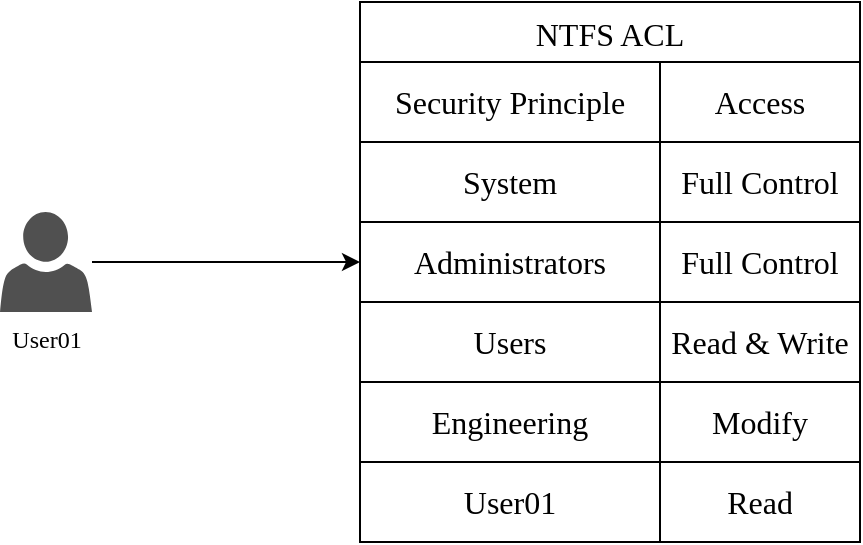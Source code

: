 <mxfile version="24.4.13" type="github">
  <diagram name="Page-1" id="2XYeUAyXAG0igFMzxz8X">
    <mxGraphModel dx="607" dy="1951" grid="1" gridSize="10" guides="1" tooltips="1" connect="1" arrows="1" fold="1" page="1" pageScale="1" pageWidth="850" pageHeight="1100" math="0" shadow="0">
      <root>
        <mxCell id="0" />
        <mxCell id="1" parent="0" />
        <mxCell id="vPBYpeyIXDe6Q4qOI_Aq-24" style="edgeStyle=orthogonalEdgeStyle;rounded=0;orthogonalLoop=1;jettySize=auto;html=1;entryX=0;entryY=0.5;entryDx=0;entryDy=0;fontFamily=Jetbrains Mono;" edge="1" parent="1" source="vPBYpeyIXDe6Q4qOI_Aq-1" target="vPBYpeyIXDe6Q4qOI_Aq-11">
          <mxGeometry relative="1" as="geometry" />
        </mxCell>
        <mxCell id="vPBYpeyIXDe6Q4qOI_Aq-1" value="User01" style="sketch=0;pointerEvents=1;shadow=0;dashed=0;html=1;strokeColor=none;fillColor=#505050;labelPosition=center;verticalLabelPosition=bottom;verticalAlign=top;outlineConnect=0;align=center;shape=mxgraph.office.users.user;fontFamily=Jetbrains Mono;" vertex="1" parent="1">
          <mxGeometry x="130" y="425" width="46" height="50" as="geometry" />
        </mxCell>
        <mxCell id="vPBYpeyIXDe6Q4qOI_Aq-2" value="NTFS ACL" style="shape=table;startSize=30;container=1;collapsible=0;childLayout=tableLayout;strokeColor=default;fontSize=16;fontFamily=Jetbrains Mono;" vertex="1" parent="1">
          <mxGeometry x="310" y="320" width="250" height="270" as="geometry" />
        </mxCell>
        <mxCell id="vPBYpeyIXDe6Q4qOI_Aq-3" value="" style="shape=tableRow;horizontal=0;startSize=0;swimlaneHead=0;swimlaneBody=0;strokeColor=inherit;top=0;left=0;bottom=0;right=0;collapsible=0;dropTarget=0;fillColor=none;points=[[0,0.5],[1,0.5]];portConstraint=eastwest;fontSize=16;fontFamily=Jetbrains Mono;" vertex="1" parent="vPBYpeyIXDe6Q4qOI_Aq-2">
          <mxGeometry y="30" width="250" height="40" as="geometry" />
        </mxCell>
        <mxCell id="vPBYpeyIXDe6Q4qOI_Aq-4" value="Security Principle" style="shape=partialRectangle;html=1;whiteSpace=wrap;connectable=0;strokeColor=inherit;overflow=hidden;fillColor=none;top=0;left=0;bottom=0;right=0;pointerEvents=1;fontSize=16;fontFamily=Jetbrains Mono;" vertex="1" parent="vPBYpeyIXDe6Q4qOI_Aq-3">
          <mxGeometry width="150" height="40" as="geometry">
            <mxRectangle width="150" height="40" as="alternateBounds" />
          </mxGeometry>
        </mxCell>
        <mxCell id="vPBYpeyIXDe6Q4qOI_Aq-5" value="Access" style="shape=partialRectangle;html=1;whiteSpace=wrap;connectable=0;strokeColor=inherit;overflow=hidden;fillColor=none;top=0;left=0;bottom=0;right=0;pointerEvents=1;fontSize=16;fontFamily=Jetbrains Mono;" vertex="1" parent="vPBYpeyIXDe6Q4qOI_Aq-3">
          <mxGeometry x="150" width="100" height="40" as="geometry">
            <mxRectangle width="100" height="40" as="alternateBounds" />
          </mxGeometry>
        </mxCell>
        <mxCell id="vPBYpeyIXDe6Q4qOI_Aq-7" value="" style="shape=tableRow;horizontal=0;startSize=0;swimlaneHead=0;swimlaneBody=0;strokeColor=inherit;top=0;left=0;bottom=0;right=0;collapsible=0;dropTarget=0;fillColor=none;points=[[0,0.5],[1,0.5]];portConstraint=eastwest;fontSize=16;fontFamily=Jetbrains Mono;" vertex="1" parent="vPBYpeyIXDe6Q4qOI_Aq-2">
          <mxGeometry y="70" width="250" height="40" as="geometry" />
        </mxCell>
        <mxCell id="vPBYpeyIXDe6Q4qOI_Aq-8" value="System" style="shape=partialRectangle;html=1;whiteSpace=wrap;connectable=0;strokeColor=inherit;overflow=hidden;fillColor=none;top=0;left=0;bottom=0;right=0;pointerEvents=1;fontSize=16;fontFamily=Jetbrains Mono;" vertex="1" parent="vPBYpeyIXDe6Q4qOI_Aq-7">
          <mxGeometry width="150" height="40" as="geometry">
            <mxRectangle width="150" height="40" as="alternateBounds" />
          </mxGeometry>
        </mxCell>
        <mxCell id="vPBYpeyIXDe6Q4qOI_Aq-9" value="Full Control" style="shape=partialRectangle;html=1;whiteSpace=wrap;connectable=0;strokeColor=inherit;overflow=hidden;fillColor=none;top=0;left=0;bottom=0;right=0;pointerEvents=1;fontSize=16;fontFamily=Jetbrains Mono;" vertex="1" parent="vPBYpeyIXDe6Q4qOI_Aq-7">
          <mxGeometry x="150" width="100" height="40" as="geometry">
            <mxRectangle width="100" height="40" as="alternateBounds" />
          </mxGeometry>
        </mxCell>
        <mxCell id="vPBYpeyIXDe6Q4qOI_Aq-11" value="" style="shape=tableRow;horizontal=0;startSize=0;swimlaneHead=0;swimlaneBody=0;strokeColor=inherit;top=0;left=0;bottom=0;right=0;collapsible=0;dropTarget=0;fillColor=none;points=[[0,0.5],[1,0.5]];portConstraint=eastwest;fontSize=16;fontFamily=Jetbrains Mono;" vertex="1" parent="vPBYpeyIXDe6Q4qOI_Aq-2">
          <mxGeometry y="110" width="250" height="40" as="geometry" />
        </mxCell>
        <mxCell id="vPBYpeyIXDe6Q4qOI_Aq-12" value="Administrators" style="shape=partialRectangle;html=1;whiteSpace=wrap;connectable=0;strokeColor=inherit;overflow=hidden;fillColor=none;top=0;left=0;bottom=0;right=0;pointerEvents=1;fontSize=16;fontFamily=Jetbrains Mono;" vertex="1" parent="vPBYpeyIXDe6Q4qOI_Aq-11">
          <mxGeometry width="150" height="40" as="geometry">
            <mxRectangle width="150" height="40" as="alternateBounds" />
          </mxGeometry>
        </mxCell>
        <mxCell id="vPBYpeyIXDe6Q4qOI_Aq-13" value="Full Control" style="shape=partialRectangle;html=1;whiteSpace=wrap;connectable=0;strokeColor=inherit;overflow=hidden;fillColor=none;top=0;left=0;bottom=0;right=0;pointerEvents=1;fontSize=16;fontFamily=Jetbrains Mono;" vertex="1" parent="vPBYpeyIXDe6Q4qOI_Aq-11">
          <mxGeometry x="150" width="100" height="40" as="geometry">
            <mxRectangle width="100" height="40" as="alternateBounds" />
          </mxGeometry>
        </mxCell>
        <mxCell id="vPBYpeyIXDe6Q4qOI_Aq-15" style="shape=tableRow;horizontal=0;startSize=0;swimlaneHead=0;swimlaneBody=0;strokeColor=inherit;top=0;left=0;bottom=0;right=0;collapsible=0;dropTarget=0;fillColor=none;points=[[0,0.5],[1,0.5]];portConstraint=eastwest;fontSize=16;fontFamily=Jetbrains Mono;" vertex="1" parent="vPBYpeyIXDe6Q4qOI_Aq-2">
          <mxGeometry y="150" width="250" height="40" as="geometry" />
        </mxCell>
        <mxCell id="vPBYpeyIXDe6Q4qOI_Aq-16" value="Users" style="shape=partialRectangle;html=1;whiteSpace=wrap;connectable=0;strokeColor=inherit;overflow=hidden;fillColor=none;top=0;left=0;bottom=0;right=0;pointerEvents=1;fontSize=16;fontFamily=Jetbrains Mono;" vertex="1" parent="vPBYpeyIXDe6Q4qOI_Aq-15">
          <mxGeometry width="150" height="40" as="geometry">
            <mxRectangle width="150" height="40" as="alternateBounds" />
          </mxGeometry>
        </mxCell>
        <mxCell id="vPBYpeyIXDe6Q4qOI_Aq-17" value="Read &amp;amp; Write" style="shape=partialRectangle;html=1;whiteSpace=wrap;connectable=0;strokeColor=inherit;overflow=hidden;fillColor=none;top=0;left=0;bottom=0;right=0;pointerEvents=1;fontSize=16;fontFamily=Jetbrains Mono;" vertex="1" parent="vPBYpeyIXDe6Q4qOI_Aq-15">
          <mxGeometry x="150" width="100" height="40" as="geometry">
            <mxRectangle width="100" height="40" as="alternateBounds" />
          </mxGeometry>
        </mxCell>
        <mxCell id="vPBYpeyIXDe6Q4qOI_Aq-18" style="shape=tableRow;horizontal=0;startSize=0;swimlaneHead=0;swimlaneBody=0;strokeColor=inherit;top=0;left=0;bottom=0;right=0;collapsible=0;dropTarget=0;fillColor=none;points=[[0,0.5],[1,0.5]];portConstraint=eastwest;fontSize=16;fontFamily=Jetbrains Mono;" vertex="1" parent="vPBYpeyIXDe6Q4qOI_Aq-2">
          <mxGeometry y="190" width="250" height="40" as="geometry" />
        </mxCell>
        <mxCell id="vPBYpeyIXDe6Q4qOI_Aq-19" value="Engineering" style="shape=partialRectangle;html=1;whiteSpace=wrap;connectable=0;strokeColor=inherit;overflow=hidden;fillColor=none;top=0;left=0;bottom=0;right=0;pointerEvents=1;fontSize=16;fontFamily=Jetbrains Mono;" vertex="1" parent="vPBYpeyIXDe6Q4qOI_Aq-18">
          <mxGeometry width="150" height="40" as="geometry">
            <mxRectangle width="150" height="40" as="alternateBounds" />
          </mxGeometry>
        </mxCell>
        <mxCell id="vPBYpeyIXDe6Q4qOI_Aq-20" value="Modify" style="shape=partialRectangle;html=1;whiteSpace=wrap;connectable=0;strokeColor=inherit;overflow=hidden;fillColor=none;top=0;left=0;bottom=0;right=0;pointerEvents=1;fontSize=16;fontFamily=Jetbrains Mono;" vertex="1" parent="vPBYpeyIXDe6Q4qOI_Aq-18">
          <mxGeometry x="150" width="100" height="40" as="geometry">
            <mxRectangle width="100" height="40" as="alternateBounds" />
          </mxGeometry>
        </mxCell>
        <mxCell id="vPBYpeyIXDe6Q4qOI_Aq-21" style="shape=tableRow;horizontal=0;startSize=0;swimlaneHead=0;swimlaneBody=0;strokeColor=inherit;top=0;left=0;bottom=0;right=0;collapsible=0;dropTarget=0;fillColor=none;points=[[0,0.5],[1,0.5]];portConstraint=eastwest;fontSize=16;fontFamily=Jetbrains Mono;" vertex="1" parent="vPBYpeyIXDe6Q4qOI_Aq-2">
          <mxGeometry y="230" width="250" height="40" as="geometry" />
        </mxCell>
        <mxCell id="vPBYpeyIXDe6Q4qOI_Aq-22" value="User01" style="shape=partialRectangle;html=1;whiteSpace=wrap;connectable=0;strokeColor=inherit;overflow=hidden;fillColor=none;top=0;left=0;bottom=0;right=0;pointerEvents=1;fontSize=16;fontFamily=Jetbrains Mono;" vertex="1" parent="vPBYpeyIXDe6Q4qOI_Aq-21">
          <mxGeometry width="150" height="40" as="geometry">
            <mxRectangle width="150" height="40" as="alternateBounds" />
          </mxGeometry>
        </mxCell>
        <mxCell id="vPBYpeyIXDe6Q4qOI_Aq-23" value="Read" style="shape=partialRectangle;html=1;whiteSpace=wrap;connectable=0;strokeColor=inherit;overflow=hidden;fillColor=none;top=0;left=0;bottom=0;right=0;pointerEvents=1;fontSize=16;fontFamily=Jetbrains Mono;" vertex="1" parent="vPBYpeyIXDe6Q4qOI_Aq-21">
          <mxGeometry x="150" width="100" height="40" as="geometry">
            <mxRectangle width="100" height="40" as="alternateBounds" />
          </mxGeometry>
        </mxCell>
      </root>
    </mxGraphModel>
  </diagram>
</mxfile>
